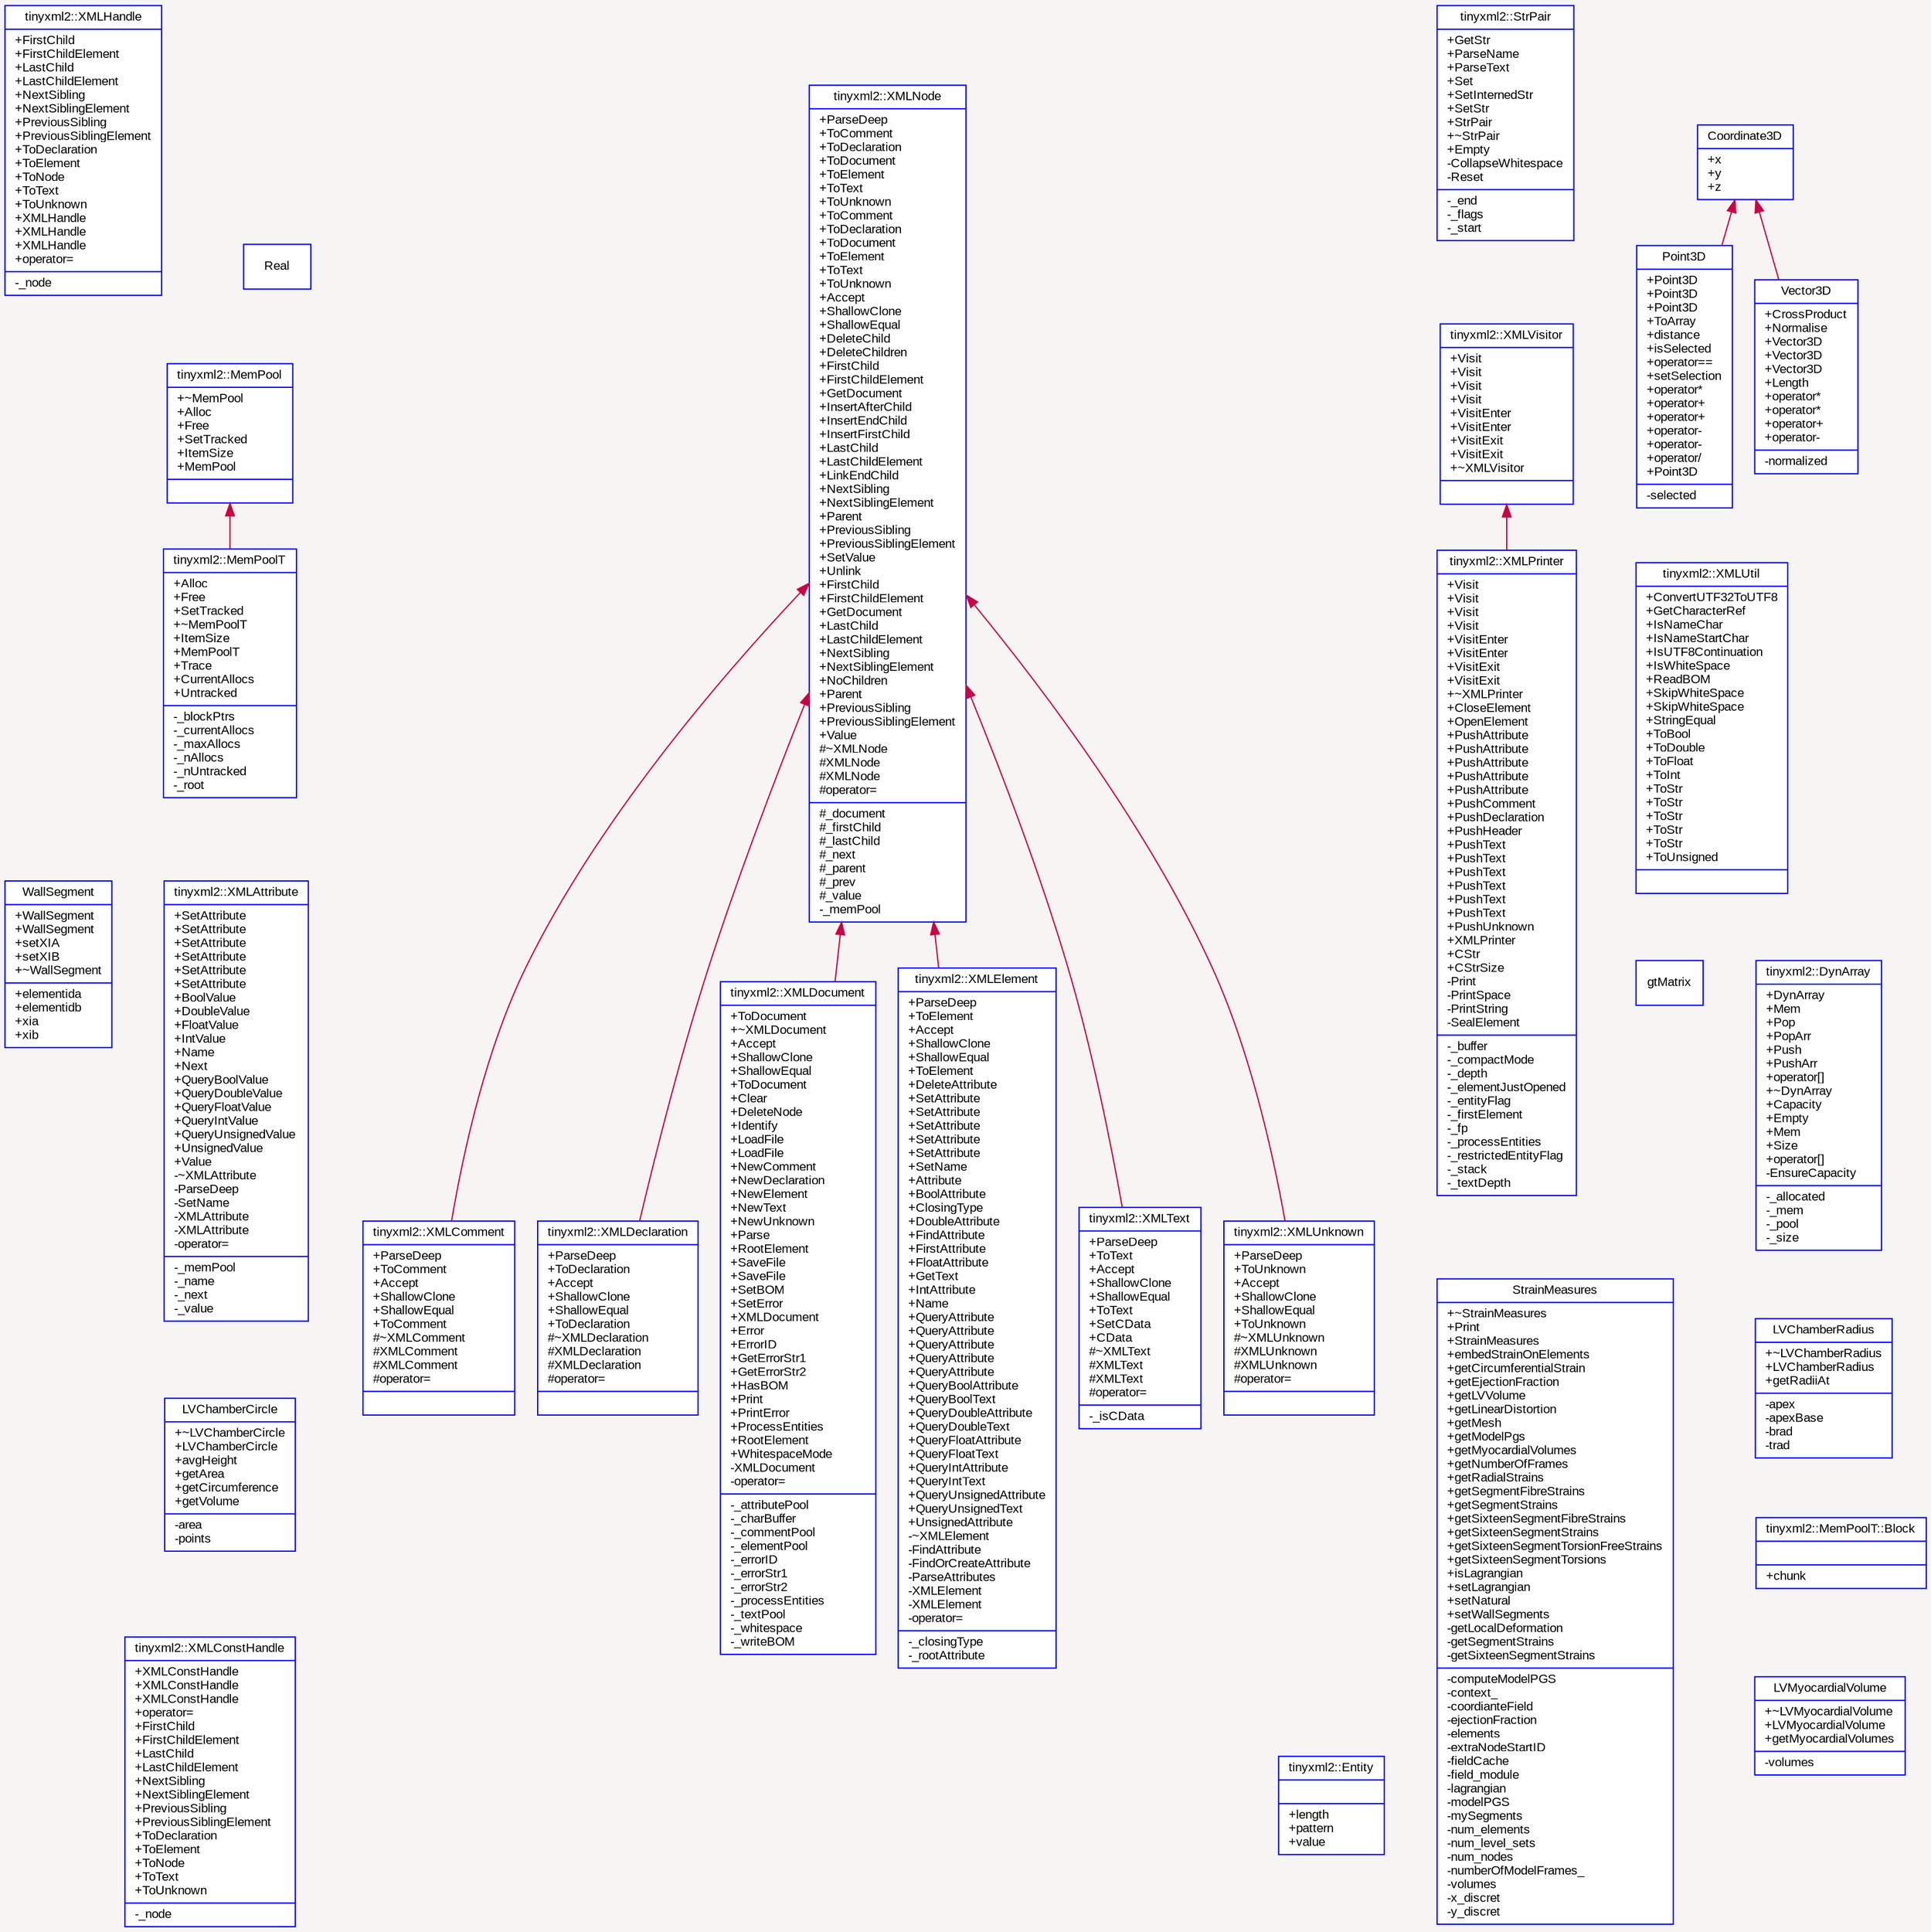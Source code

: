 digraph "" {
  graph [packmode="graph", bgcolor="#F7F5F3", fontname="Arial", fontsize="10", rankdir="BT", concentrate="true", label=""];
  node [shape="polygon", fontcolor="black", style="filled", fontname="Arial", fontsize="10", color="blue", label="", fillcolor="white", sides="4"];
  edge [fontname="Arial", fontsize="10", color="#CC0044", label=""];
  graph [bgcolor="#F7F5F3"];
  __N1 [shape="record", label="{tinyxml2::MemPoolT::Block||+chunk\l}"];
  __N2 [shape="record", label="{Coordinate3D|+operator<\l+operator==\l+operator>\l#Coordinate3D\l#Coordinate3D\l|+x\l+y\l+z\l}"];
  __N3 [shape="record", label="{Point3D|+Point3D\l+Point3D\l+Point3D\l+ToArray\l+distance\l+isSelected\l+operator==\l+setSelection\l+operator*\l+operator+\l+operator+\l+operator-\l+operator-\l+operator/\l+Point3D\l|-selected\l}"];
  __N4 [shape="record", label="{Vector3D|+CrossProduct\l+Normalise\l+Vector3D\l+Vector3D\l+Vector3D\l+Length\l+operator*\l+operator*\l+operator+\l+operator-\l|-normalized\l}"];
  __N5 [shape="record", label="{tinyxml2::DynArray|+DynArray\l+Mem\l+Pop\l+PopArr\l+Push\l+PushArr\l+operator[]\l+~DynArray\l+Capacity\l+Empty\l+Mem\l+Size\l+operator[]\l-EnsureCapacity\l|-_allocated\l-_mem\l-_pool\l-_size\l}"];
  __N6 [shape="record", label="{tinyxml2::Entity||+length\l+pattern\l+value\l}"];
  __N7 [shape="record", label="{LVChamberCircle|+~LVChamberCircle\l+LVChamberCircle\l+avgHeight\l+getArea\l+getCircumference\l+getVolume\l|-area\l-points\l}"];
  __N8 [shape="record", label="{LVChamberRadius|+~LVChamberRadius\l+LVChamberRadius\l+getRadiiAt\l|-apex\l-apexBase\l-brad\l-trad\l}"];
  __N9 [shape="record", label="{LVMyocardialVolume|+~LVMyocardialVolume\l+LVMyocardialVolume\l+getMyocardialVolumes\l|-volumes\l}"];
  __N10 [shape="record", label="{tinyxml2::MemPool|+~MemPool\l+Alloc\l+Free\l+SetTracked\l+ItemSize\l+MemPool\l|}"];
  __N11 [shape="record", label="{tinyxml2::MemPoolT|+Alloc\l+Free\l+SetTracked\l+~MemPoolT\l+ItemSize\l+MemPoolT\l+Trace\l+CurrentAllocs\l+Untracked\l|-_blockPtrs\l-_currentAllocs\l-_maxAllocs\l-_nAllocs\l-_nUntracked\l-_root\l}"];
  __N12 [shape="record", label="Real"];
  __N13 [shape="record", label="{tinyxml2::StrPair|+GetStr\l+ParseName\l+ParseText\l+Set\l+SetInternedStr\l+SetStr\l+StrPair\l+~StrPair\l+Empty\l-CollapseWhitespace\l-Reset\l|-_end\l-_flags\l-_start\l}"];
  __N14 [shape="record", label="{StrainMeasures|+~StrainMeasures\l+Print\l+StrainMeasures\l+embedStrainOnElements\l+getCircumferentialStrain\l+getEjectionFraction\l+getLVVolume\l+getLinearDistortion\l+getMesh\l+getModelPgs\l+getMyocardialVolumes\l+getNumberOfFrames\l+getRadialStrains\l+getSegmentFibreStrains\l+getSegmentStrains\l+getSixteenSegmentFibreStrains\l+getSixteenSegmentStrains\l+getSixteenSegmentTorsionFreeStrains\l+getSixteenSegmentTorsions\l+isLagrangian\l+setLagrangian\l+setNatural\l+setWallSegments\l-getLocalDeformation\l-getSegmentStrains\l-getSixteenSegmentStrains\l|-computeModelPGS\l-context_\l-coordianteField\l-ejectionFraction\l-elements\l-extraNodeStartID\l-fieldCache\l-field_module\l-lagrangian\l-modelPGS\l-mySegments\l-num_elements\l-num_level_sets\l-num_nodes\l-numberOfModelFrames_\l-volumes\l-x_discret\l-y_discret\l}"];
  __N15 [shape="record", label="{WallSegment|+WallSegment\l+WallSegment\l+setXIA\l+setXIB\l+~WallSegment\l|+elementida\l+elementidb\l+xia\l+xib\l}"];
  __N16 [shape="record", label="{tinyxml2::XMLAttribute|+SetAttribute\l+SetAttribute\l+SetAttribute\l+SetAttribute\l+SetAttribute\l+SetAttribute\l+BoolValue\l+DoubleValue\l+FloatValue\l+IntValue\l+Name\l+Next\l+QueryBoolValue\l+QueryDoubleValue\l+QueryFloatValue\l+QueryIntValue\l+QueryUnsignedValue\l+UnsignedValue\l+Value\l-~XMLAttribute\l-ParseDeep\l-SetName\l-XMLAttribute\l-XMLAttribute\l-operator=\l|-_memPool\l-_name\l-_next\l-_value\l}"];
  __N17 [shape="record", label="{tinyxml2::XMLComment|+ParseDeep\l+ToComment\l+Accept\l+ShallowClone\l+ShallowEqual\l+ToComment\l#~XMLComment\l#XMLComment\l#XMLComment\l#operator=\l|}"];
  __N18 [shape="record", label="{tinyxml2::XMLNode|+ParseDeep\l+ToComment\l+ToDeclaration\l+ToDocument\l+ToElement\l+ToText\l+ToUnknown\l+ToComment\l+ToDeclaration\l+ToDocument\l+ToElement\l+ToText\l+ToUnknown\l+Accept\l+ShallowClone\l+ShallowEqual\l+DeleteChild\l+DeleteChildren\l+FirstChild\l+FirstChildElement\l+GetDocument\l+InsertAfterChild\l+InsertEndChild\l+InsertFirstChild\l+LastChild\l+LastChildElement\l+LinkEndChild\l+NextSibling\l+NextSiblingElement\l+Parent\l+PreviousSibling\l+PreviousSiblingElement\l+SetValue\l+Unlink\l+FirstChild\l+FirstChildElement\l+GetDocument\l+LastChild\l+LastChildElement\l+NextSibling\l+NextSiblingElement\l+NoChildren\l+Parent\l+PreviousSibling\l+PreviousSiblingElement\l+Value\l#~XMLNode\l#XMLNode\l#XMLNode\l#operator=\l|#_document\l#_firstChild\l#_lastChild\l#_next\l#_parent\l#_prev\l#_value\l-_memPool\l}"];
  __N19 [shape="record", label="{tinyxml2::XMLConstHandle|+XMLConstHandle\l+XMLConstHandle\l+XMLConstHandle\l+operator=\l+FirstChild\l+FirstChildElement\l+LastChild\l+LastChildElement\l+NextSibling\l+NextSiblingElement\l+PreviousSibling\l+PreviousSiblingElement\l+ToDeclaration\l+ToElement\l+ToNode\l+ToText\l+ToUnknown\l|-_node\l}"];
  __N20 [shape="record", label="{tinyxml2::XMLDeclaration|+ParseDeep\l+ToDeclaration\l+Accept\l+ShallowClone\l+ShallowEqual\l+ToDeclaration\l#~XMLDeclaration\l#XMLDeclaration\l#XMLDeclaration\l#operator=\l|}"];
  __N21 [shape="record", label="{tinyxml2::XMLDocument|+ToDocument\l+~XMLDocument\l+Accept\l+ShallowClone\l+ShallowEqual\l+ToDocument\l+Clear\l+DeleteNode\l+Identify\l+LoadFile\l+LoadFile\l+NewComment\l+NewDeclaration\l+NewElement\l+NewText\l+NewUnknown\l+Parse\l+RootElement\l+SaveFile\l+SaveFile\l+SetBOM\l+SetError\l+XMLDocument\l+Error\l+ErrorID\l+GetErrorStr1\l+GetErrorStr2\l+HasBOM\l+Print\l+PrintError\l+ProcessEntities\l+RootElement\l+WhitespaceMode\l-XMLDocument\l-operator=\l|-_attributePool\l-_charBuffer\l-_commentPool\l-_elementPool\l-_errorID\l-_errorStr1\l-_errorStr2\l-_processEntities\l-_textPool\l-_whitespace\l-_writeBOM\l}"];
  __N22 [shape="record", label="{tinyxml2::XMLElement|+ParseDeep\l+ToElement\l+Accept\l+ShallowClone\l+ShallowEqual\l+ToElement\l+DeleteAttribute\l+SetAttribute\l+SetAttribute\l+SetAttribute\l+SetAttribute\l+SetAttribute\l+SetName\l+Attribute\l+BoolAttribute\l+ClosingType\l+DoubleAttribute\l+FindAttribute\l+FirstAttribute\l+FloatAttribute\l+GetText\l+IntAttribute\l+Name\l+QueryAttribute\l+QueryAttribute\l+QueryAttribute\l+QueryAttribute\l+QueryAttribute\l+QueryBoolAttribute\l+QueryBoolText\l+QueryDoubleAttribute\l+QueryDoubleText\l+QueryFloatAttribute\l+QueryFloatText\l+QueryIntAttribute\l+QueryIntText\l+QueryUnsignedAttribute\l+QueryUnsignedText\l+UnsignedAttribute\l-~XMLElement\l-FindAttribute\l-FindOrCreateAttribute\l-ParseAttributes\l-XMLElement\l-XMLElement\l-operator=\l|-_closingType\l-_rootAttribute\l}"];
  __N23 [shape="record", label="{tinyxml2::XMLHandle|+FirstChild\l+FirstChildElement\l+LastChild\l+LastChildElement\l+NextSibling\l+NextSiblingElement\l+PreviousSibling\l+PreviousSiblingElement\l+ToDeclaration\l+ToElement\l+ToNode\l+ToText\l+ToUnknown\l+XMLHandle\l+XMLHandle\l+XMLHandle\l+operator=\l|-_node\l}"];
  __N24 [shape="record", label="{tinyxml2::XMLPrinter|+Visit\l+Visit\l+Visit\l+Visit\l+VisitEnter\l+VisitEnter\l+VisitExit\l+VisitExit\l+~XMLPrinter\l+CloseElement\l+OpenElement\l+PushAttribute\l+PushAttribute\l+PushAttribute\l+PushAttribute\l+PushAttribute\l+PushComment\l+PushDeclaration\l+PushHeader\l+PushText\l+PushText\l+PushText\l+PushText\l+PushText\l+PushText\l+PushUnknown\l+XMLPrinter\l+CStr\l+CStrSize\l-Print\l-PrintSpace\l-PrintString\l-SealElement\l|-_buffer\l-_compactMode\l-_depth\l-_elementJustOpened\l-_entityFlag\l-_firstElement\l-_fp\l-_processEntities\l-_restrictedEntityFlag\l-_stack\l-_textDepth\l}"];
  __N25 [shape="record", label="{tinyxml2::XMLVisitor|+Visit\l+Visit\l+Visit\l+Visit\l+VisitEnter\l+VisitEnter\l+VisitExit\l+VisitExit\l+~XMLVisitor\l|}"];
  __N26 [shape="record", label="{tinyxml2::XMLText|+ParseDeep\l+ToText\l+Accept\l+ShallowClone\l+ShallowEqual\l+ToText\l+SetCData\l+CData\l#~XMLText\l#XMLText\l#XMLText\l#operator=\l|-_isCData\l}"];
  __N27 [shape="record", label="{tinyxml2::XMLUnknown|+ParseDeep\l+ToUnknown\l+Accept\l+ShallowClone\l+ShallowEqual\l+ToUnknown\l#~XMLUnknown\l#XMLUnknown\l#XMLUnknown\l#operator=\l|}"];
  __N28 [shape="record", label="{tinyxml2::XMLUtil|+ConvertUTF32ToUTF8\l+GetCharacterRef\l+IsNameChar\l+IsNameStartChar\l+IsUTF8Continuation\l+IsWhiteSpace\l+ReadBOM\l+SkipWhiteSpace\l+SkipWhiteSpace\l+StringEqual\l+ToBool\l+ToDouble\l+ToFloat\l+ToInt\l+ToStr\l+ToStr\l+ToStr\l+ToStr\l+ToStr\l+ToUnsigned\l|}"];
  __N29 [shape="record", label="gtMatrix"];
  __N3 -> __N2;
  __N4 -> __N2;
  __N11 -> __N10;
  __N17 -> __N18;
  __N20 -> __N18;
  __N21 -> __N18;
  __N22 -> __N18;
  __N24 -> __N25;
  __N26 -> __N18;
  __N27 -> __N18;
}
